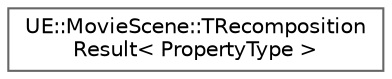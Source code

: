 digraph "Graphical Class Hierarchy"
{
 // INTERACTIVE_SVG=YES
 // LATEX_PDF_SIZE
  bgcolor="transparent";
  edge [fontname=Helvetica,fontsize=10,labelfontname=Helvetica,labelfontsize=10];
  node [fontname=Helvetica,fontsize=10,shape=box,height=0.2,width=0.4];
  rankdir="LR";
  Node0 [id="Node000000",label="UE::MovieScene::TRecomposition\lResult\< PropertyType \>",height=0.2,width=0.4,color="grey40", fillcolor="white", style="filled",URL="$d5/d83/structUE_1_1MovieScene_1_1TRecompositionResult.html",tooltip=" "];
}

